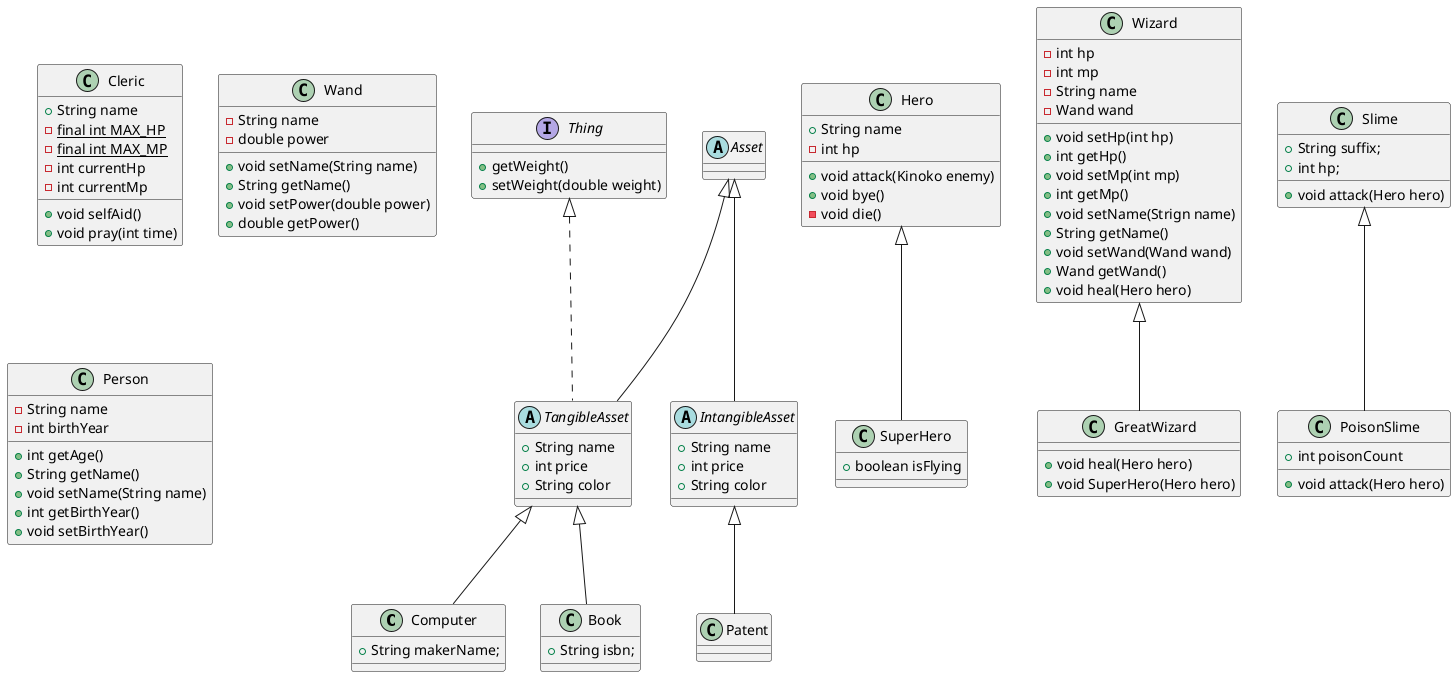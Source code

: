 @startuml
'https://plantuml.com/class-diagram
class Computer extends TangibleAsset{
    + String makerName;
}
class Book extends TangibleAsset{
    + String isbn;
}
abstract class TangibleAsset extends Asset implements Thing{
    + String name
    + int price
    + String color
}
class Patent extends IntangibleAsset{
}
abstract class IntangibleAsset extends Asset{
    + String name
    + int price
    + String color
}
abstract class Asset{
}
interface Thing{
    + getWeight()
    + setWeight(double weight)
}

class SuperHero extends Hero{
    + boolean isFlying
}

class Cleric{
    + String name
    - {static} final int MAX_HP
    - {static} final int MAX_MP
    - int currentHp
    - int currentMp

    + void selfAid()
    + void pray(int time)

}
class Hero {
    + String name
    - int hp

    + void attack(Kinoko enemy)
    + void bye()
    - void die()
}
class Wizard{
    - int hp
    - int mp
    - String name
    - Wand wand

    + void setHp(int hp)
    + int getHp()
    + void setMp(int mp)
    + int getMp()
    + void setName(Strign name)
    + String getName()
    + void setWand(Wand wand)
    + Wand getWand()
    + void heal(Hero hero)
}
class GreatWizard extends Wizard{
    + void heal(Hero hero)
    + void SuperHero(Hero hero)
}
class Slime{
    + String suffix;
    + int hp;
    + void attack(Hero hero)
}
class PoisonSlime extends Slime{
    + int poisonCount
    + void attack(Hero hero)
}
class Wand{
    - String name
    - double power

    + void setName(String name)
    + String getName()
    + void setPower(double power)
    + double getPower()
}

class Person{
    - String name
    - int birthYear

    + int getAge()
    + String getName()
    + void setName(String name)
    + int getBirthYear()
    + void setBirthYear()
}
@enduml
